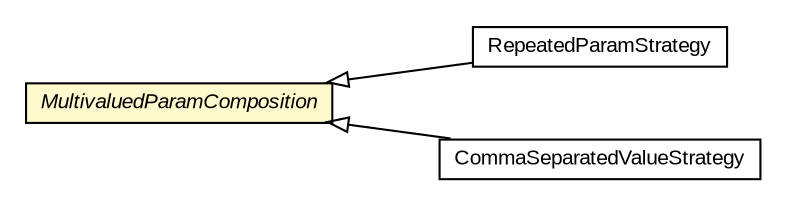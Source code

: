 #!/usr/local/bin/dot
#
# Class diagram 
# Generated by UMLGraph version R5_6-24-gf6e263 (http://www.umlgraph.org/)
#

digraph G {
	edge [fontname="arial",fontsize=10,labelfontname="arial",labelfontsize=10];
	node [fontname="arial",fontsize=10,shape=plaintext];
	nodesep=0.25;
	ranksep=0.5;
	rankdir=LR;
	// io.reinert.requestor.uri.MultivaluedParamComposition
	c7330 [label=<<table title="io.reinert.requestor.uri.MultivaluedParamComposition" border="0" cellborder="1" cellspacing="0" cellpadding="2" port="p" bgcolor="lemonChiffon" href="./MultivaluedParamComposition.html">
		<tr><td><table border="0" cellspacing="0" cellpadding="1">
<tr><td align="center" balign="center"><font face="arial italic"> MultivaluedParamComposition </font></td></tr>
		</table></td></tr>
		</table>>, URL="./MultivaluedParamComposition.html", fontname="arial", fontcolor="black", fontsize=10.0];
	// io.reinert.requestor.uri.MultivaluedParamComposition.RepeatedParamStrategy
	c7331 [label=<<table title="io.reinert.requestor.uri.MultivaluedParamComposition.RepeatedParamStrategy" border="0" cellborder="1" cellspacing="0" cellpadding="2" port="p" href="./MultivaluedParamComposition.RepeatedParamStrategy.html">
		<tr><td><table border="0" cellspacing="0" cellpadding="1">
<tr><td align="center" balign="center"> RepeatedParamStrategy </td></tr>
		</table></td></tr>
		</table>>, URL="./MultivaluedParamComposition.RepeatedParamStrategy.html", fontname="arial", fontcolor="black", fontsize=10.0];
	// io.reinert.requestor.uri.MultivaluedParamComposition.CommaSeparatedValueStrategy
	c7332 [label=<<table title="io.reinert.requestor.uri.MultivaluedParamComposition.CommaSeparatedValueStrategy" border="0" cellborder="1" cellspacing="0" cellpadding="2" port="p" href="./MultivaluedParamComposition.CommaSeparatedValueStrategy.html">
		<tr><td><table border="0" cellspacing="0" cellpadding="1">
<tr><td align="center" balign="center"> CommaSeparatedValueStrategy </td></tr>
		</table></td></tr>
		</table>>, URL="./MultivaluedParamComposition.CommaSeparatedValueStrategy.html", fontname="arial", fontcolor="black", fontsize=10.0];
	//io.reinert.requestor.uri.MultivaluedParamComposition.RepeatedParamStrategy extends io.reinert.requestor.uri.MultivaluedParamComposition
	c7330:p -> c7331:p [dir=back,arrowtail=empty];
	//io.reinert.requestor.uri.MultivaluedParamComposition.CommaSeparatedValueStrategy extends io.reinert.requestor.uri.MultivaluedParamComposition
	c7330:p -> c7332:p [dir=back,arrowtail=empty];
}

